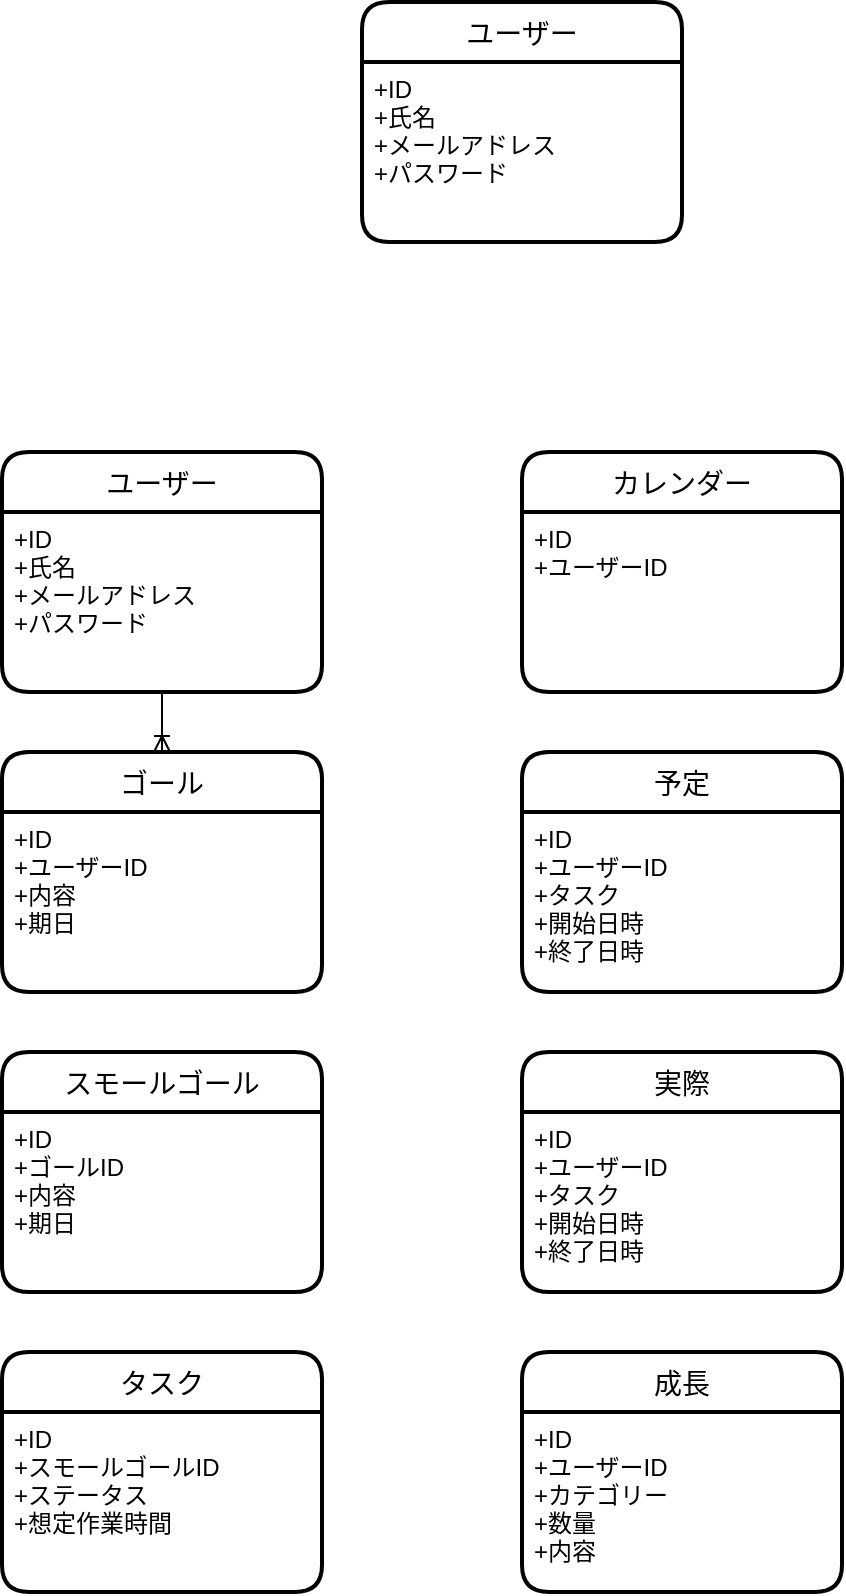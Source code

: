 <mxfile version="12.2.4" pages="1"><diagram id="FkiKyv-fUOaidpG2uz1B" name="Page-1"><mxGraphModel dx="373" dy="436" grid="1" gridSize="10" guides="1" tooltips="1" connect="1" arrows="1" fold="1" page="1" pageScale="1" pageWidth="827" pageHeight="1169" math="0" shadow="0"><root><mxCell id="0"/><mxCell id="1" parent="0"/><mxCell id="ZsrJ5vU-eqBVzWq_dfTn-16" value="ユーザー" style="swimlane;childLayout=stackLayout;horizontal=1;startSize=30;horizontalStack=0;rounded=1;fontSize=14;fontStyle=0;strokeWidth=2;resizeParent=0;resizeLast=1;shadow=0;dashed=0;align=center;" parent="1" vertex="1"><mxGeometry x="60" y="240" width="160" height="120" as="geometry"/></mxCell><mxCell id="ZsrJ5vU-eqBVzWq_dfTn-17" value="+ID&#10;+氏名&#10;+メールアドレス&#10;+パスワード" style="align=left;strokeColor=none;fillColor=none;spacingLeft=4;fontSize=12;verticalAlign=top;resizable=0;rotatable=0;part=1;" parent="ZsrJ5vU-eqBVzWq_dfTn-16" vertex="1"><mxGeometry y="30" width="160" height="90" as="geometry"/></mxCell><mxCell id="22" value="ユーザー" style="swimlane;childLayout=stackLayout;horizontal=1;startSize=30;horizontalStack=0;rounded=1;fontSize=14;fontStyle=0;strokeWidth=2;resizeParent=0;resizeLast=1;shadow=0;dashed=0;align=center;" parent="1" vertex="1"><mxGeometry x="240" y="15" width="160" height="120" as="geometry"/></mxCell><mxCell id="23" value="+ID&#10;+氏名&#10;+メールアドレス&#10;+パスワード" style="align=left;strokeColor=none;fillColor=none;spacingLeft=4;fontSize=12;verticalAlign=top;resizable=0;rotatable=0;part=1;" parent="22" vertex="1"><mxGeometry y="30" width="160" height="90" as="geometry"/></mxCell><mxCell id="2" value="ゴール" style="swimlane;childLayout=stackLayout;horizontal=1;startSize=30;horizontalStack=0;rounded=1;fontSize=14;fontStyle=0;strokeWidth=2;resizeParent=0;resizeLast=1;shadow=0;dashed=0;align=center;" parent="1" vertex="1"><mxGeometry x="60" y="390" width="160" height="120" as="geometry"/></mxCell><mxCell id="3" value="+ID&#10;+ユーザーID&#10;+内容&#10;+期日&#10;" style="align=left;strokeColor=none;fillColor=none;spacingLeft=4;fontSize=12;verticalAlign=top;resizable=0;rotatable=0;part=1;" parent="2" vertex="1"><mxGeometry y="30" width="160" height="90" as="geometry"/></mxCell><mxCell id="5" value="スモールゴール" style="swimlane;childLayout=stackLayout;horizontal=1;startSize=30;horizontalStack=0;rounded=1;fontSize=14;fontStyle=0;strokeWidth=2;resizeParent=0;resizeLast=1;shadow=0;dashed=0;align=center;" parent="1" vertex="1"><mxGeometry x="60" y="540" width="160" height="120" as="geometry"/></mxCell><mxCell id="6" value="+ID&#10;+ゴールID&#10;+内容&#10;+期日&#10;" style="align=left;strokeColor=none;fillColor=none;spacingLeft=4;fontSize=12;verticalAlign=top;resizable=0;rotatable=0;part=1;" parent="5" vertex="1"><mxGeometry y="30" width="160" height="90" as="geometry"/></mxCell><mxCell id="7" value="タスク" style="swimlane;childLayout=stackLayout;horizontal=1;startSize=30;horizontalStack=0;rounded=1;fontSize=14;fontStyle=0;strokeWidth=2;resizeParent=0;resizeLast=1;shadow=0;dashed=0;align=center;" parent="1" vertex="1"><mxGeometry x="60" y="690" width="160" height="120" as="geometry"/></mxCell><mxCell id="8" value="+ID&#10;+スモールゴールID&#10;+ステータス&#10;+想定作業時間&#10;" style="align=left;strokeColor=none;fillColor=none;spacingLeft=4;fontSize=12;verticalAlign=top;resizable=0;rotatable=0;part=1;" parent="7" vertex="1"><mxGeometry y="30" width="160" height="90" as="geometry"/></mxCell><mxCell id="9" value="カレンダー" style="swimlane;childLayout=stackLayout;horizontal=1;startSize=30;horizontalStack=0;rounded=1;fontSize=14;fontStyle=0;strokeWidth=2;resizeParent=0;resizeLast=1;shadow=0;dashed=0;align=center;" parent="1" vertex="1"><mxGeometry x="320" y="240" width="160" height="120" as="geometry"/></mxCell><mxCell id="10" value="+ID&#10;+ユーザーID&#10;&#10;" style="align=left;strokeColor=none;fillColor=none;spacingLeft=4;fontSize=12;verticalAlign=top;resizable=0;rotatable=0;part=1;" parent="9" vertex="1"><mxGeometry y="30" width="160" height="90" as="geometry"/></mxCell><mxCell id="11" value="予定" style="swimlane;childLayout=stackLayout;horizontal=1;startSize=30;horizontalStack=0;rounded=1;fontSize=14;fontStyle=0;strokeWidth=2;resizeParent=0;resizeLast=1;shadow=0;dashed=0;align=center;" parent="1" vertex="1"><mxGeometry x="320" y="390" width="160" height="120" as="geometry"/></mxCell><mxCell id="12" value="+ID&#10;+ユーザーID&#10;+タスク&#10;+開始日時&#10;+終了日時" style="align=left;strokeColor=none;fillColor=none;spacingLeft=4;fontSize=12;verticalAlign=top;resizable=0;rotatable=0;part=1;" parent="11" vertex="1"><mxGeometry y="30" width="160" height="90" as="geometry"/></mxCell><mxCell id="13" value="実際" style="swimlane;childLayout=stackLayout;horizontal=1;startSize=30;horizontalStack=0;rounded=1;fontSize=14;fontStyle=0;strokeWidth=2;resizeParent=0;resizeLast=1;shadow=0;dashed=0;align=center;" parent="1" vertex="1"><mxGeometry x="320" y="540" width="160" height="120" as="geometry"/></mxCell><mxCell id="14" value="+ID&#10;+ユーザーID&#10;+タスク&#10;+開始日時&#10;+終了日時" style="align=left;strokeColor=none;fillColor=none;spacingLeft=4;fontSize=12;verticalAlign=top;resizable=0;rotatable=0;part=1;" parent="13" vertex="1"><mxGeometry y="30" width="160" height="90" as="geometry"/></mxCell><mxCell id="15" value="成長" style="swimlane;childLayout=stackLayout;horizontal=1;startSize=30;horizontalStack=0;rounded=1;fontSize=14;fontStyle=0;strokeWidth=2;resizeParent=0;resizeLast=1;shadow=0;dashed=0;align=center;" parent="1" vertex="1"><mxGeometry x="320" y="690" width="160" height="120" as="geometry"/></mxCell><mxCell id="16" value="+ID&#10;+ユーザーID&#10;+カテゴリー&#10;+数量&#10;+内容" style="align=left;strokeColor=none;fillColor=none;spacingLeft=4;fontSize=12;verticalAlign=top;resizable=0;rotatable=0;part=1;" parent="15" vertex="1"><mxGeometry y="30" width="160" height="90" as="geometry"/></mxCell><mxCell id="20" style="edgeStyle=orthogonalEdgeStyle;rounded=0;orthogonalLoop=1;jettySize=auto;html=1;exitX=0.5;exitY=1;exitDx=0;exitDy=0;entryX=0.5;entryY=0;entryDx=0;entryDy=0;endArrow=ERoneToMany;endFill=0;" parent="1" source="ZsrJ5vU-eqBVzWq_dfTn-17" target="2" edge="1"><mxGeometry relative="1" as="geometry"/></mxCell></root></mxGraphModel></diagram></mxfile>